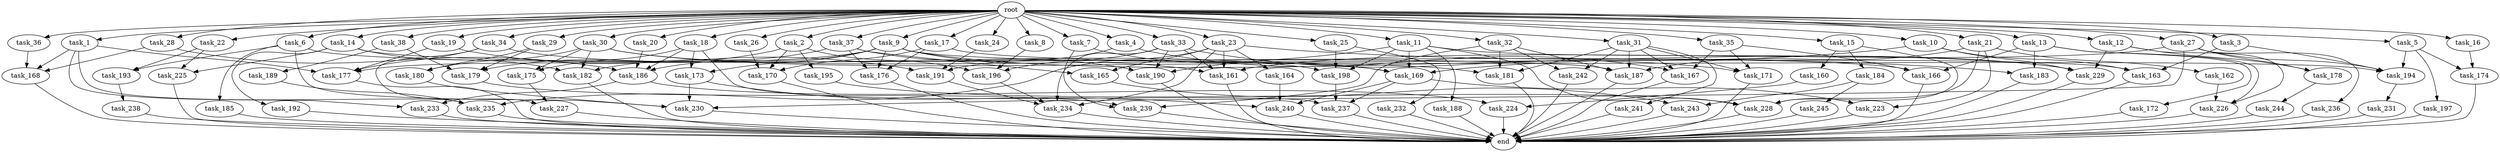 digraph G {
  root [size="0.000000"];
  task_11 [size="1024.000000"];
  task_234 [size="841813590016.000000"];
  task_239 [size="1632087572480.000000"];
  task_233 [size="1717986918400.000000"];
  task_185 [size="214748364800.000000"];
  task_2 [size="1024.000000"];
  task_182 [size="1314259992576.000000"];
  task_21 [size="1024.000000"];
  task_164 [size="77309411328.000000"];
  task_23 [size="1024.000000"];
  task_35 [size="1024.000000"];
  task_162 [size="858993459200.000000"];
  task_33 [size="1024.000000"];
  task_176 [size="1589137899520.000000"];
  task_232 [size="77309411328.000000"];
  task_231 [size="420906795008.000000"];
  task_14 [size="1024.000000"];
  task_178 [size="1279900254208.000000"];
  task_3 [size="1024.000000"];
  task_236 [size="858993459200.000000"];
  task_226 [size="1537598291968.000000"];
  task_196 [size="661424963584.000000"];
  task_225 [size="841813590016.000000"];
  task_187 [size="2241972928512.000000"];
  task_197 [size="77309411328.000000"];
  task_228 [size="1735166787584.000000"];
  task_28 [size="1024.000000"];
  end [size="0.000000"];
  task_173 [size="68719476736.000000"];
  task_22 [size="1024.000000"];
  task_165 [size="936302870528.000000"];
  task_242 [size="1168231104512.000000"];
  task_5 [size="1024.000000"];
  task_30 [size="1024.000000"];
  task_179 [size="1194000908288.000000"];
  task_193 [size="635655159808.000000"];
  task_224 [size="893353197568.000000"];
  task_183 [size="773094113280.000000"];
  task_9 [size="1024.000000"];
  task_244 [size="214748364800.000000"];
  task_168 [size="1305670057984.000000"];
  task_27 [size="1024.000000"];
  task_238 [size="214748364800.000000"];
  task_195 [size="77309411328.000000"];
  task_223 [size="1168231104512.000000"];
  task_20 [size="1024.000000"];
  task_166 [size="1331439861760.000000"];
  task_37 [size="1024.000000"];
  task_245 [size="858993459200.000000"];
  task_194 [size="2181843386368.000000"];
  task_169 [size="2010044694528.000000"];
  task_227 [size="970662608896.000000"];
  task_160 [size="420906795008.000000"];
  task_230 [size="1709396983808.000000"];
  task_186 [size="343597383680.000000"];
  task_198 [size="919123001344.000000"];
  task_163 [size="1443109011456.000000"];
  task_172 [size="695784701952.000000"];
  task_175 [size="68719476736.000000"];
  task_188 [size="420906795008.000000"];
  task_8 [size="1024.000000"];
  task_191 [size="1288490188800.000000"];
  task_15 [size="1024.000000"];
  task_24 [size="1024.000000"];
  task_167 [size="738734374912.000000"];
  task_31 [size="1024.000000"];
  task_12 [size="1024.000000"];
  task_32 [size="1024.000000"];
  task_189 [size="695784701952.000000"];
  task_171 [size="558345748480.000000"];
  task_243 [size="1554778161152.000000"];
  task_10 [size="1024.000000"];
  task_29 [size="1024.000000"];
  task_241 [size="309237645312.000000"];
  task_1 [size="1024.000000"];
  task_34 [size="1024.000000"];
  task_192 [size="420906795008.000000"];
  task_4 [size="1024.000000"];
  task_13 [size="1024.000000"];
  task_36 [size="1024.000000"];
  task_170 [size="1194000908288.000000"];
  task_235 [size="1073741824000.000000"];
  task_16 [size="1024.000000"];
  task_181 [size="1202590842880.000000"];
  task_177 [size="2173253451776.000000"];
  task_18 [size="1024.000000"];
  task_26 [size="1024.000000"];
  task_180 [size="455266533376.000000"];
  task_25 [size="1024.000000"];
  task_19 [size="1024.000000"];
  task_229 [size="1735166787584.000000"];
  task_161 [size="1005022347264.000000"];
  task_38 [size="1024.000000"];
  task_184 [size="420906795008.000000"];
  task_17 [size="1024.000000"];
  task_190 [size="1314259992576.000000"];
  task_237 [size="652835028992.000000"];
  task_240 [size="944892805120.000000"];
  task_6 [size="1024.000000"];
  task_7 [size="1024.000000"];
  task_174 [size="498216206336.000000"];

  root -> task_11 [size="1.000000"];
  root -> task_28 [size="1.000000"];
  root -> task_10 [size="1.000000"];
  root -> task_20 [size="1.000000"];
  root -> task_2 [size="1.000000"];
  root -> task_4 [size="1.000000"];
  root -> task_13 [size="1.000000"];
  root -> task_21 [size="1.000000"];
  root -> task_16 [size="1.000000"];
  root -> task_22 [size="1.000000"];
  root -> task_15 [size="1.000000"];
  root -> task_36 [size="1.000000"];
  root -> task_33 [size="1.000000"];
  root -> task_1 [size="1.000000"];
  root -> task_5 [size="1.000000"];
  root -> task_14 [size="1.000000"];
  root -> task_18 [size="1.000000"];
  root -> task_26 [size="1.000000"];
  root -> task_6 [size="1.000000"];
  root -> task_25 [size="1.000000"];
  root -> task_24 [size="1.000000"];
  root -> task_9 [size="1.000000"];
  root -> task_23 [size="1.000000"];
  root -> task_3 [size="1.000000"];
  root -> task_19 [size="1.000000"];
  root -> task_27 [size="1.000000"];
  root -> task_35 [size="1.000000"];
  root -> task_38 [size="1.000000"];
  root -> task_17 [size="1.000000"];
  root -> task_31 [size="1.000000"];
  root -> task_12 [size="1.000000"];
  root -> task_32 [size="1.000000"];
  root -> task_34 [size="1.000000"];
  root -> task_37 [size="1.000000"];
  root -> task_30 [size="1.000000"];
  root -> task_8 [size="1.000000"];
  root -> task_7 [size="1.000000"];
  root -> task_29 [size="1.000000"];
  task_11 -> task_228 [size="411041792.000000"];
  task_11 -> task_190 [size="411041792.000000"];
  task_11 -> task_198 [size="411041792.000000"];
  task_11 -> task_229 [size="411041792.000000"];
  task_11 -> task_169 [size="411041792.000000"];
  task_11 -> task_188 [size="411041792.000000"];
  task_234 -> end [size="1.000000"];
  task_239 -> end [size="1.000000"];
  task_233 -> end [size="1.000000"];
  task_185 -> end [size="1.000000"];
  task_2 -> task_179 [size="75497472.000000"];
  task_2 -> task_196 [size="75497472.000000"];
  task_2 -> task_195 [size="75497472.000000"];
  task_2 -> task_170 [size="75497472.000000"];
  task_182 -> end [size="1.000000"];
  task_21 -> task_228 [size="838860800.000000"];
  task_21 -> task_187 [size="838860800.000000"];
  task_21 -> task_162 [size="838860800.000000"];
  task_21 -> task_223 [size="838860800.000000"];
  task_164 -> task_240 [size="411041792.000000"];
  task_23 -> task_164 [size="75497472.000000"];
  task_23 -> task_235 [size="75497472.000000"];
  task_23 -> task_234 [size="75497472.000000"];
  task_23 -> task_183 [size="75497472.000000"];
  task_23 -> task_161 [size="75497472.000000"];
  task_23 -> task_165 [size="75497472.000000"];
  task_35 -> task_171 [size="209715200.000000"];
  task_35 -> task_167 [size="209715200.000000"];
  task_35 -> task_166 [size="209715200.000000"];
  task_162 -> task_226 [size="411041792.000000"];
  task_33 -> task_196 [size="33554432.000000"];
  task_33 -> task_161 [size="33554432.000000"];
  task_33 -> task_190 [size="33554432.000000"];
  task_33 -> task_234 [size="33554432.000000"];
  task_33 -> task_171 [size="33554432.000000"];
  task_176 -> end [size="1.000000"];
  task_232 -> end [size="1.000000"];
  task_231 -> end [size="1.000000"];
  task_14 -> task_192 [size="411041792.000000"];
  task_14 -> task_225 [size="411041792.000000"];
  task_14 -> task_166 [size="411041792.000000"];
  task_14 -> task_182 [size="411041792.000000"];
  task_178 -> task_244 [size="209715200.000000"];
  task_3 -> task_194 [size="536870912.000000"];
  task_3 -> task_163 [size="536870912.000000"];
  task_236 -> end [size="1.000000"];
  task_226 -> end [size="1.000000"];
  task_196 -> task_234 [size="679477248.000000"];
  task_225 -> end [size="1.000000"];
  task_187 -> end [size="1.000000"];
  task_197 -> end [size="1.000000"];
  task_228 -> end [size="1.000000"];
  task_28 -> task_186 [size="134217728.000000"];
  task_28 -> task_168 [size="134217728.000000"];
  task_173 -> task_230 [size="209715200.000000"];
  task_173 -> task_240 [size="209715200.000000"];
  task_22 -> task_193 [size="411041792.000000"];
  task_22 -> task_225 [size="411041792.000000"];
  task_165 -> task_243 [size="679477248.000000"];
  task_242 -> end [size="1.000000"];
  task_5 -> task_197 [size="75497472.000000"];
  task_5 -> task_174 [size="75497472.000000"];
  task_5 -> task_194 [size="75497472.000000"];
  task_30 -> task_175 [size="33554432.000000"];
  task_30 -> task_181 [size="33554432.000000"];
  task_30 -> task_180 [size="33554432.000000"];
  task_30 -> task_169 [size="33554432.000000"];
  task_30 -> task_182 [size="33554432.000000"];
  task_179 -> task_239 [size="75497472.000000"];
  task_193 -> task_238 [size="209715200.000000"];
  task_224 -> end [size="1.000000"];
  task_183 -> end [size="1.000000"];
  task_9 -> task_186 [size="33554432.000000"];
  task_9 -> task_173 [size="33554432.000000"];
  task_9 -> task_177 [size="33554432.000000"];
  task_9 -> task_163 [size="33554432.000000"];
  task_9 -> task_229 [size="33554432.000000"];
  task_9 -> task_161 [size="33554432.000000"];
  task_9 -> task_176 [size="33554432.000000"];
  task_244 -> end [size="1.000000"];
  task_168 -> end [size="1.000000"];
  task_27 -> task_161 [size="838860800.000000"];
  task_27 -> task_178 [size="838860800.000000"];
  task_27 -> task_194 [size="838860800.000000"];
  task_27 -> task_236 [size="838860800.000000"];
  task_27 -> task_230 [size="838860800.000000"];
  task_238 -> end [size="1.000000"];
  task_195 -> task_228 [size="33554432.000000"];
  task_223 -> end [size="1.000000"];
  task_20 -> task_186 [size="134217728.000000"];
  task_166 -> end [size="1.000000"];
  task_37 -> task_176 [size="838860800.000000"];
  task_37 -> task_190 [size="838860800.000000"];
  task_37 -> task_165 [size="838860800.000000"];
  task_37 -> task_182 [size="838860800.000000"];
  task_245 -> end [size="1.000000"];
  task_194 -> task_231 [size="411041792.000000"];
  task_169 -> task_223 [size="301989888.000000"];
  task_169 -> task_237 [size="301989888.000000"];
  task_169 -> task_240 [size="301989888.000000"];
  task_227 -> end [size="1.000000"];
  task_160 -> task_224 [size="33554432.000000"];
  task_230 -> end [size="1.000000"];
  task_186 -> task_224 [size="838860800.000000"];
  task_186 -> task_233 [size="838860800.000000"];
  task_198 -> task_237 [size="301989888.000000"];
  task_163 -> end [size="1.000000"];
  task_172 -> end [size="1.000000"];
  task_175 -> task_227 [size="536870912.000000"];
  task_188 -> end [size="1.000000"];
  task_8 -> task_196 [size="536870912.000000"];
  task_191 -> task_234 [size="33554432.000000"];
  task_15 -> task_228 [size="411041792.000000"];
  task_15 -> task_160 [size="411041792.000000"];
  task_15 -> task_184 [size="411041792.000000"];
  task_24 -> task_191 [size="209715200.000000"];
  task_167 -> end [size="1.000000"];
  task_31 -> task_242 [size="301989888.000000"];
  task_31 -> task_241 [size="301989888.000000"];
  task_31 -> task_181 [size="301989888.000000"];
  task_31 -> task_171 [size="301989888.000000"];
  task_31 -> task_167 [size="301989888.000000"];
  task_31 -> task_187 [size="301989888.000000"];
  task_12 -> task_229 [size="411041792.000000"];
  task_12 -> task_178 [size="411041792.000000"];
  task_12 -> task_226 [size="411041792.000000"];
  task_32 -> task_242 [size="838860800.000000"];
  task_32 -> task_181 [size="838860800.000000"];
  task_32 -> task_239 [size="838860800.000000"];
  task_32 -> task_187 [size="838860800.000000"];
  task_189 -> task_235 [size="134217728.000000"];
  task_171 -> end [size="1.000000"];
  task_243 -> end [size="1.000000"];
  task_10 -> task_229 [size="838860800.000000"];
  task_10 -> task_169 [size="838860800.000000"];
  task_10 -> task_163 [size="838860800.000000"];
  task_29 -> task_179 [size="411041792.000000"];
  task_29 -> task_180 [size="411041792.000000"];
  task_241 -> end [size="1.000000"];
  task_1 -> task_235 [size="838860800.000000"];
  task_1 -> task_168 [size="838860800.000000"];
  task_1 -> task_233 [size="838860800.000000"];
  task_1 -> task_177 [size="838860800.000000"];
  task_34 -> task_227 [size="411041792.000000"];
  task_34 -> task_177 [size="411041792.000000"];
  task_34 -> task_198 [size="411041792.000000"];
  task_192 -> end [size="1.000000"];
  task_4 -> task_191 [size="209715200.000000"];
  task_4 -> task_167 [size="209715200.000000"];
  task_13 -> task_172 [size="679477248.000000"];
  task_13 -> task_183 [size="679477248.000000"];
  task_13 -> task_226 [size="679477248.000000"];
  task_13 -> task_166 [size="679477248.000000"];
  task_36 -> task_168 [size="301989888.000000"];
  task_170 -> end [size="1.000000"];
  task_235 -> end [size="1.000000"];
  task_16 -> task_174 [size="411041792.000000"];
  task_181 -> end [size="1.000000"];
  task_177 -> end [size="1.000000"];
  task_18 -> task_186 [size="33554432.000000"];
  task_18 -> task_173 [size="33554432.000000"];
  task_18 -> task_237 [size="33554432.000000"];
  task_18 -> task_175 [size="33554432.000000"];
  task_26 -> task_170 [size="411041792.000000"];
  task_180 -> task_230 [size="411041792.000000"];
  task_25 -> task_198 [size="75497472.000000"];
  task_25 -> task_232 [size="75497472.000000"];
  task_19 -> task_191 [size="838860800.000000"];
  task_19 -> task_177 [size="838860800.000000"];
  task_229 -> end [size="1.000000"];
  task_161 -> end [size="1.000000"];
  task_38 -> task_179 [size="679477248.000000"];
  task_38 -> task_189 [size="679477248.000000"];
  task_184 -> task_245 [size="838860800.000000"];
  task_184 -> task_243 [size="838860800.000000"];
  task_17 -> task_176 [size="679477248.000000"];
  task_17 -> task_194 [size="679477248.000000"];
  task_17 -> task_170 [size="679477248.000000"];
  task_190 -> end [size="1.000000"];
  task_237 -> end [size="1.000000"];
  task_240 -> end [size="1.000000"];
  task_6 -> task_193 [size="209715200.000000"];
  task_6 -> task_230 [size="209715200.000000"];
  task_6 -> task_187 [size="209715200.000000"];
  task_6 -> task_185 [size="209715200.000000"];
  task_7 -> task_169 [size="679477248.000000"];
  task_7 -> task_239 [size="679477248.000000"];
  task_174 -> end [size="1.000000"];
}
